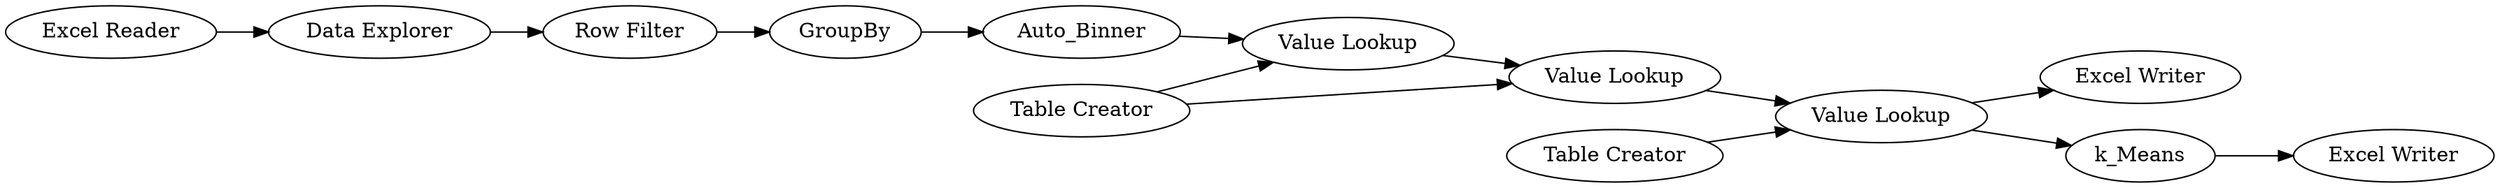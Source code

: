 digraph {
	1 [label="Excel Reader"]
	2 [label="Data Explorer"]
	3 [label="Row Filter"]
	4 [label=GroupBy]
	5 [label=Auto_Binner]
	6 [label="Table Creator"]
	7 [label="Value Lookup"]
	10 [label="Table Creator"]
	11 [label="Value Lookup"]
	12 [label="Value Lookup"]
	13 [label="Excel Writer"]
	14 [label=k_Means]
	15 [label="Excel Writer"]
	1 -> 2
	2 -> 3
	3 -> 4
	4 -> 5
	5 -> 7
	6 -> 7
	6 -> 12
	7 -> 12
	10 -> 11
	11 -> 14
	11 -> 13
	12 -> 11
	14 -> 15
	rankdir=LR
}
